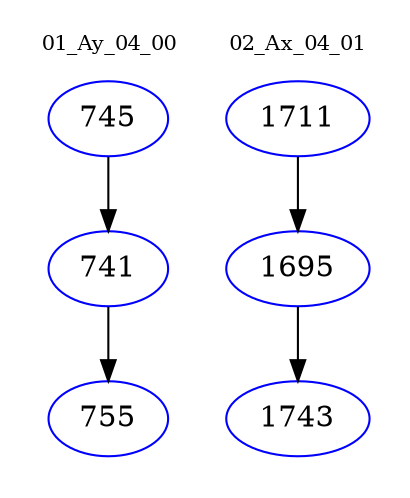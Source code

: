 digraph{
subgraph cluster_0 {
color = white
label = "01_Ay_04_00";
fontsize=10;
T0_745 [label="745", color="blue"]
T0_745 -> T0_741 [color="black"]
T0_741 [label="741", color="blue"]
T0_741 -> T0_755 [color="black"]
T0_755 [label="755", color="blue"]
}
subgraph cluster_1 {
color = white
label = "02_Ax_04_01";
fontsize=10;
T1_1711 [label="1711", color="blue"]
T1_1711 -> T1_1695 [color="black"]
T1_1695 [label="1695", color="blue"]
T1_1695 -> T1_1743 [color="black"]
T1_1743 [label="1743", color="blue"]
}
}
